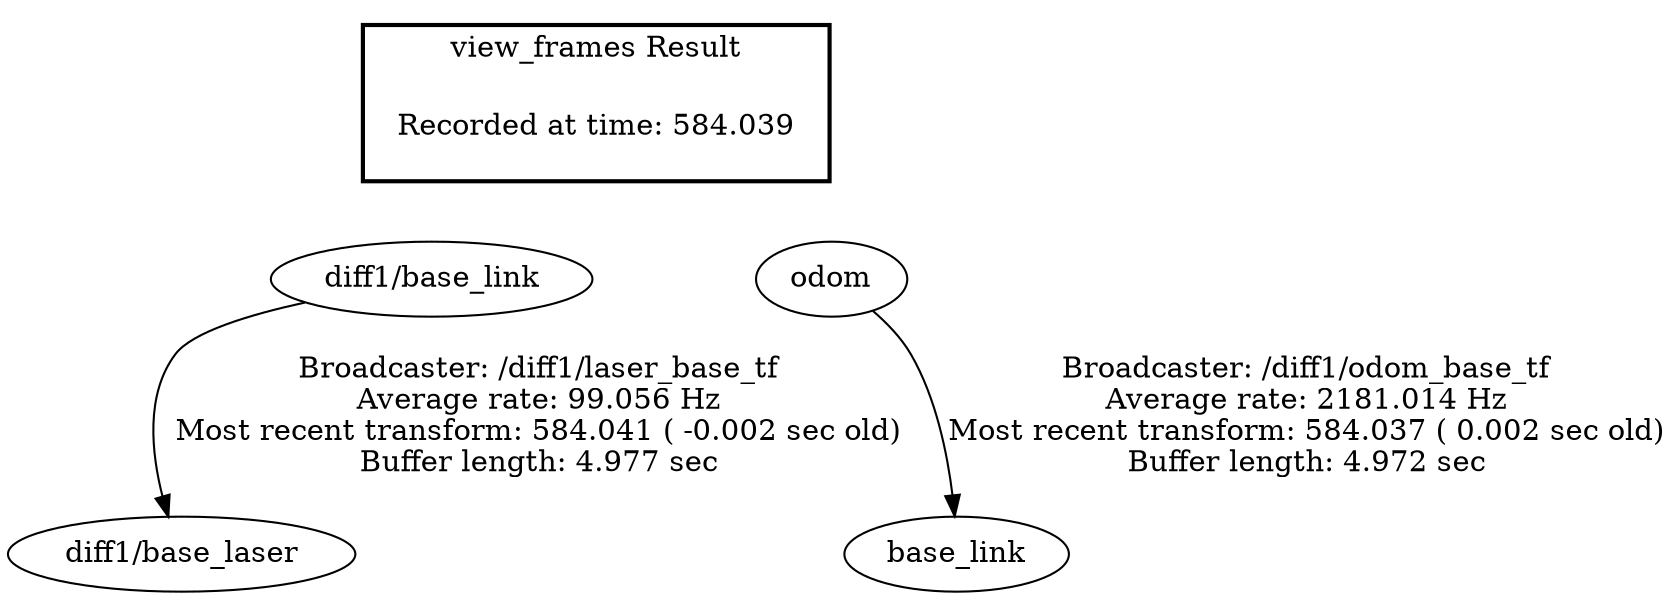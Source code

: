 digraph G {
"diff1/base_link" -> "diff1/base_laser"[label="Broadcaster: /diff1/laser_base_tf\nAverage rate: 99.056 Hz\nMost recent transform: 584.041 ( -0.002 sec old)\nBuffer length: 4.977 sec\n"];
"odom" -> "base_link"[label="Broadcaster: /diff1/odom_base_tf\nAverage rate: 2181.014 Hz\nMost recent transform: 584.037 ( 0.002 sec old)\nBuffer length: 4.972 sec\n"];
edge [style=invis];
 subgraph cluster_legend { style=bold; color=black; label ="view_frames Result";
"Recorded at time: 584.039"[ shape=plaintext ] ;
 }->"diff1/base_link";
edge [style=invis];
 subgraph cluster_legend { style=bold; color=black; label ="view_frames Result";
"Recorded at time: 584.039"[ shape=plaintext ] ;
 }->"odom";
}